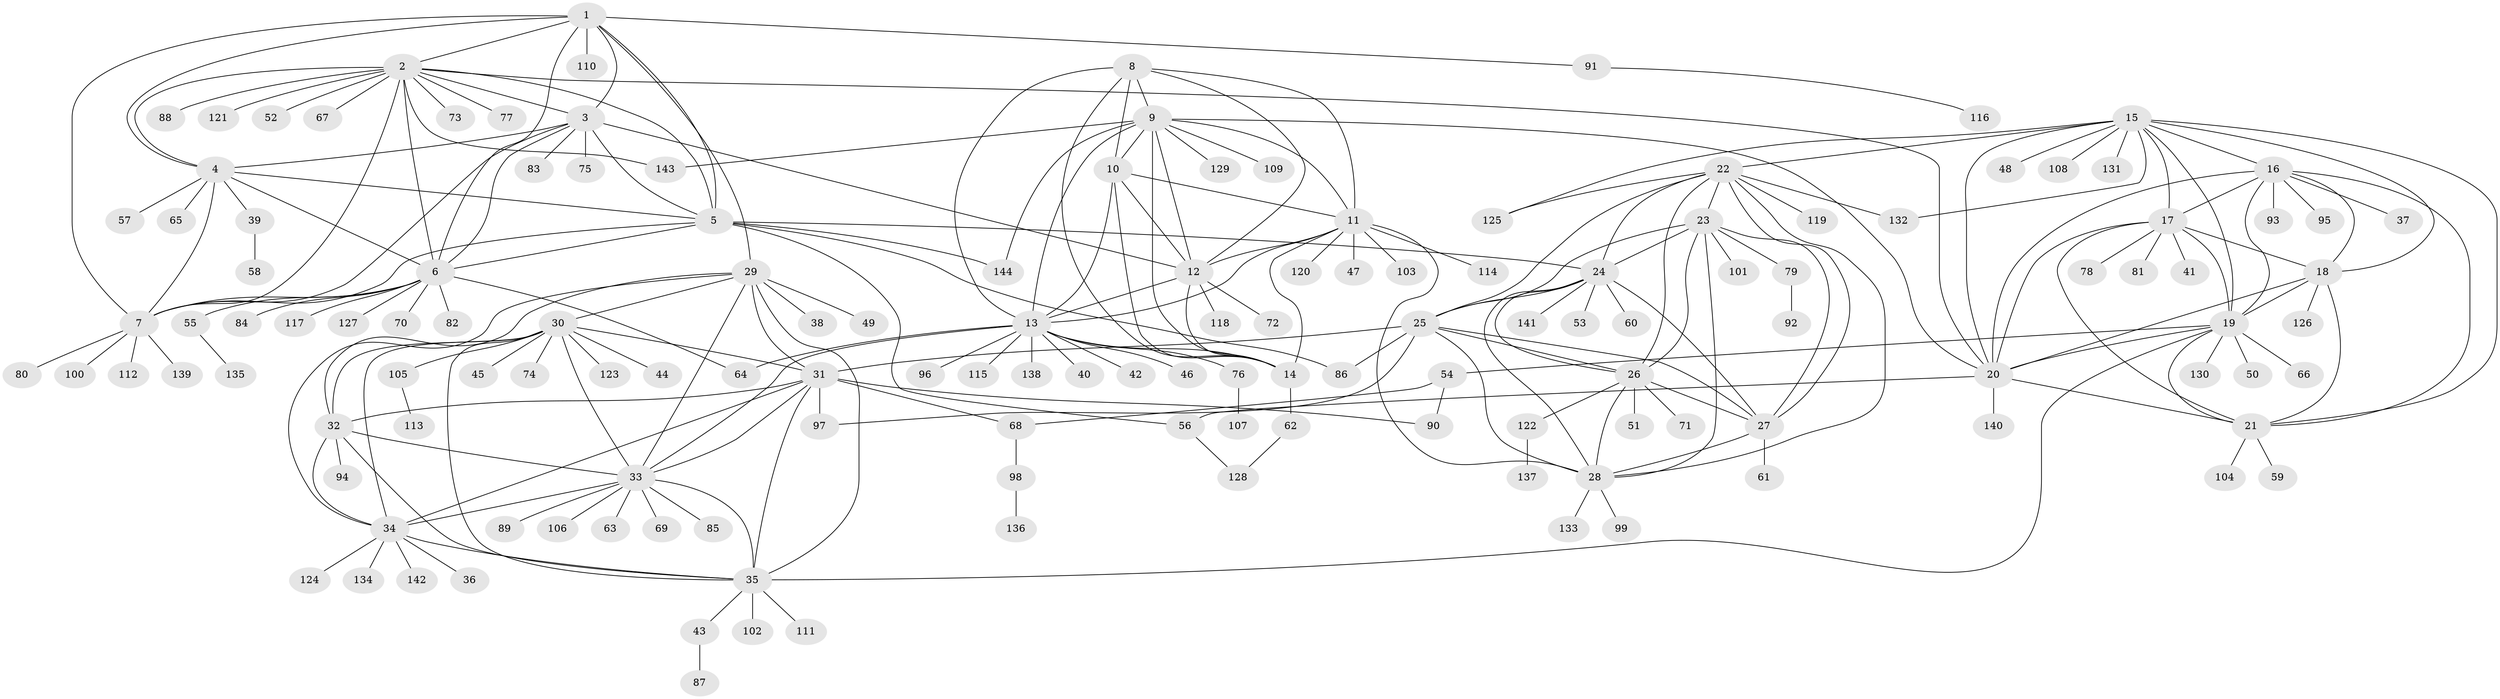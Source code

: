 // Generated by graph-tools (version 1.1) at 2025/11/02/27/25 16:11:31]
// undirected, 144 vertices, 235 edges
graph export_dot {
graph [start="1"]
  node [color=gray90,style=filled];
  1;
  2;
  3;
  4;
  5;
  6;
  7;
  8;
  9;
  10;
  11;
  12;
  13;
  14;
  15;
  16;
  17;
  18;
  19;
  20;
  21;
  22;
  23;
  24;
  25;
  26;
  27;
  28;
  29;
  30;
  31;
  32;
  33;
  34;
  35;
  36;
  37;
  38;
  39;
  40;
  41;
  42;
  43;
  44;
  45;
  46;
  47;
  48;
  49;
  50;
  51;
  52;
  53;
  54;
  55;
  56;
  57;
  58;
  59;
  60;
  61;
  62;
  63;
  64;
  65;
  66;
  67;
  68;
  69;
  70;
  71;
  72;
  73;
  74;
  75;
  76;
  77;
  78;
  79;
  80;
  81;
  82;
  83;
  84;
  85;
  86;
  87;
  88;
  89;
  90;
  91;
  92;
  93;
  94;
  95;
  96;
  97;
  98;
  99;
  100;
  101;
  102;
  103;
  104;
  105;
  106;
  107;
  108;
  109;
  110;
  111;
  112;
  113;
  114;
  115;
  116;
  117;
  118;
  119;
  120;
  121;
  122;
  123;
  124;
  125;
  126;
  127;
  128;
  129;
  130;
  131;
  132;
  133;
  134;
  135;
  136;
  137;
  138;
  139;
  140;
  141;
  142;
  143;
  144;
  1 -- 2;
  1 -- 3;
  1 -- 4;
  1 -- 5;
  1 -- 6;
  1 -- 7;
  1 -- 29;
  1 -- 91;
  1 -- 110;
  2 -- 3;
  2 -- 4;
  2 -- 5;
  2 -- 6;
  2 -- 7;
  2 -- 20;
  2 -- 52;
  2 -- 67;
  2 -- 73;
  2 -- 77;
  2 -- 88;
  2 -- 121;
  2 -- 143;
  3 -- 4;
  3 -- 5;
  3 -- 6;
  3 -- 7;
  3 -- 12;
  3 -- 75;
  3 -- 83;
  4 -- 5;
  4 -- 6;
  4 -- 7;
  4 -- 39;
  4 -- 57;
  4 -- 65;
  5 -- 6;
  5 -- 7;
  5 -- 24;
  5 -- 56;
  5 -- 86;
  5 -- 144;
  6 -- 7;
  6 -- 55;
  6 -- 64;
  6 -- 70;
  6 -- 82;
  6 -- 84;
  6 -- 117;
  6 -- 127;
  7 -- 80;
  7 -- 100;
  7 -- 112;
  7 -- 139;
  8 -- 9;
  8 -- 10;
  8 -- 11;
  8 -- 12;
  8 -- 13;
  8 -- 14;
  9 -- 10;
  9 -- 11;
  9 -- 12;
  9 -- 13;
  9 -- 14;
  9 -- 20;
  9 -- 109;
  9 -- 129;
  9 -- 143;
  9 -- 144;
  10 -- 11;
  10 -- 12;
  10 -- 13;
  10 -- 14;
  11 -- 12;
  11 -- 13;
  11 -- 14;
  11 -- 28;
  11 -- 47;
  11 -- 103;
  11 -- 114;
  11 -- 120;
  12 -- 13;
  12 -- 14;
  12 -- 72;
  12 -- 118;
  13 -- 14;
  13 -- 33;
  13 -- 40;
  13 -- 42;
  13 -- 46;
  13 -- 64;
  13 -- 76;
  13 -- 96;
  13 -- 115;
  13 -- 138;
  14 -- 62;
  15 -- 16;
  15 -- 17;
  15 -- 18;
  15 -- 19;
  15 -- 20;
  15 -- 21;
  15 -- 22;
  15 -- 48;
  15 -- 108;
  15 -- 125;
  15 -- 131;
  15 -- 132;
  16 -- 17;
  16 -- 18;
  16 -- 19;
  16 -- 20;
  16 -- 21;
  16 -- 37;
  16 -- 93;
  16 -- 95;
  17 -- 18;
  17 -- 19;
  17 -- 20;
  17 -- 21;
  17 -- 41;
  17 -- 78;
  17 -- 81;
  18 -- 19;
  18 -- 20;
  18 -- 21;
  18 -- 126;
  19 -- 20;
  19 -- 21;
  19 -- 35;
  19 -- 50;
  19 -- 54;
  19 -- 66;
  19 -- 130;
  20 -- 21;
  20 -- 56;
  20 -- 140;
  21 -- 59;
  21 -- 104;
  22 -- 23;
  22 -- 24;
  22 -- 25;
  22 -- 26;
  22 -- 27;
  22 -- 28;
  22 -- 119;
  22 -- 125;
  22 -- 132;
  23 -- 24;
  23 -- 25;
  23 -- 26;
  23 -- 27;
  23 -- 28;
  23 -- 79;
  23 -- 101;
  24 -- 25;
  24 -- 26;
  24 -- 27;
  24 -- 28;
  24 -- 53;
  24 -- 60;
  24 -- 141;
  25 -- 26;
  25 -- 27;
  25 -- 28;
  25 -- 31;
  25 -- 86;
  25 -- 97;
  26 -- 27;
  26 -- 28;
  26 -- 51;
  26 -- 71;
  26 -- 122;
  27 -- 28;
  27 -- 61;
  28 -- 99;
  28 -- 133;
  29 -- 30;
  29 -- 31;
  29 -- 32;
  29 -- 33;
  29 -- 34;
  29 -- 35;
  29 -- 38;
  29 -- 49;
  30 -- 31;
  30 -- 32;
  30 -- 33;
  30 -- 34;
  30 -- 35;
  30 -- 44;
  30 -- 45;
  30 -- 74;
  30 -- 105;
  30 -- 123;
  31 -- 32;
  31 -- 33;
  31 -- 34;
  31 -- 35;
  31 -- 68;
  31 -- 90;
  31 -- 97;
  32 -- 33;
  32 -- 34;
  32 -- 35;
  32 -- 94;
  33 -- 34;
  33 -- 35;
  33 -- 63;
  33 -- 69;
  33 -- 85;
  33 -- 89;
  33 -- 106;
  34 -- 35;
  34 -- 36;
  34 -- 124;
  34 -- 134;
  34 -- 142;
  35 -- 43;
  35 -- 102;
  35 -- 111;
  39 -- 58;
  43 -- 87;
  54 -- 68;
  54 -- 90;
  55 -- 135;
  56 -- 128;
  62 -- 128;
  68 -- 98;
  76 -- 107;
  79 -- 92;
  91 -- 116;
  98 -- 136;
  105 -- 113;
  122 -- 137;
}
